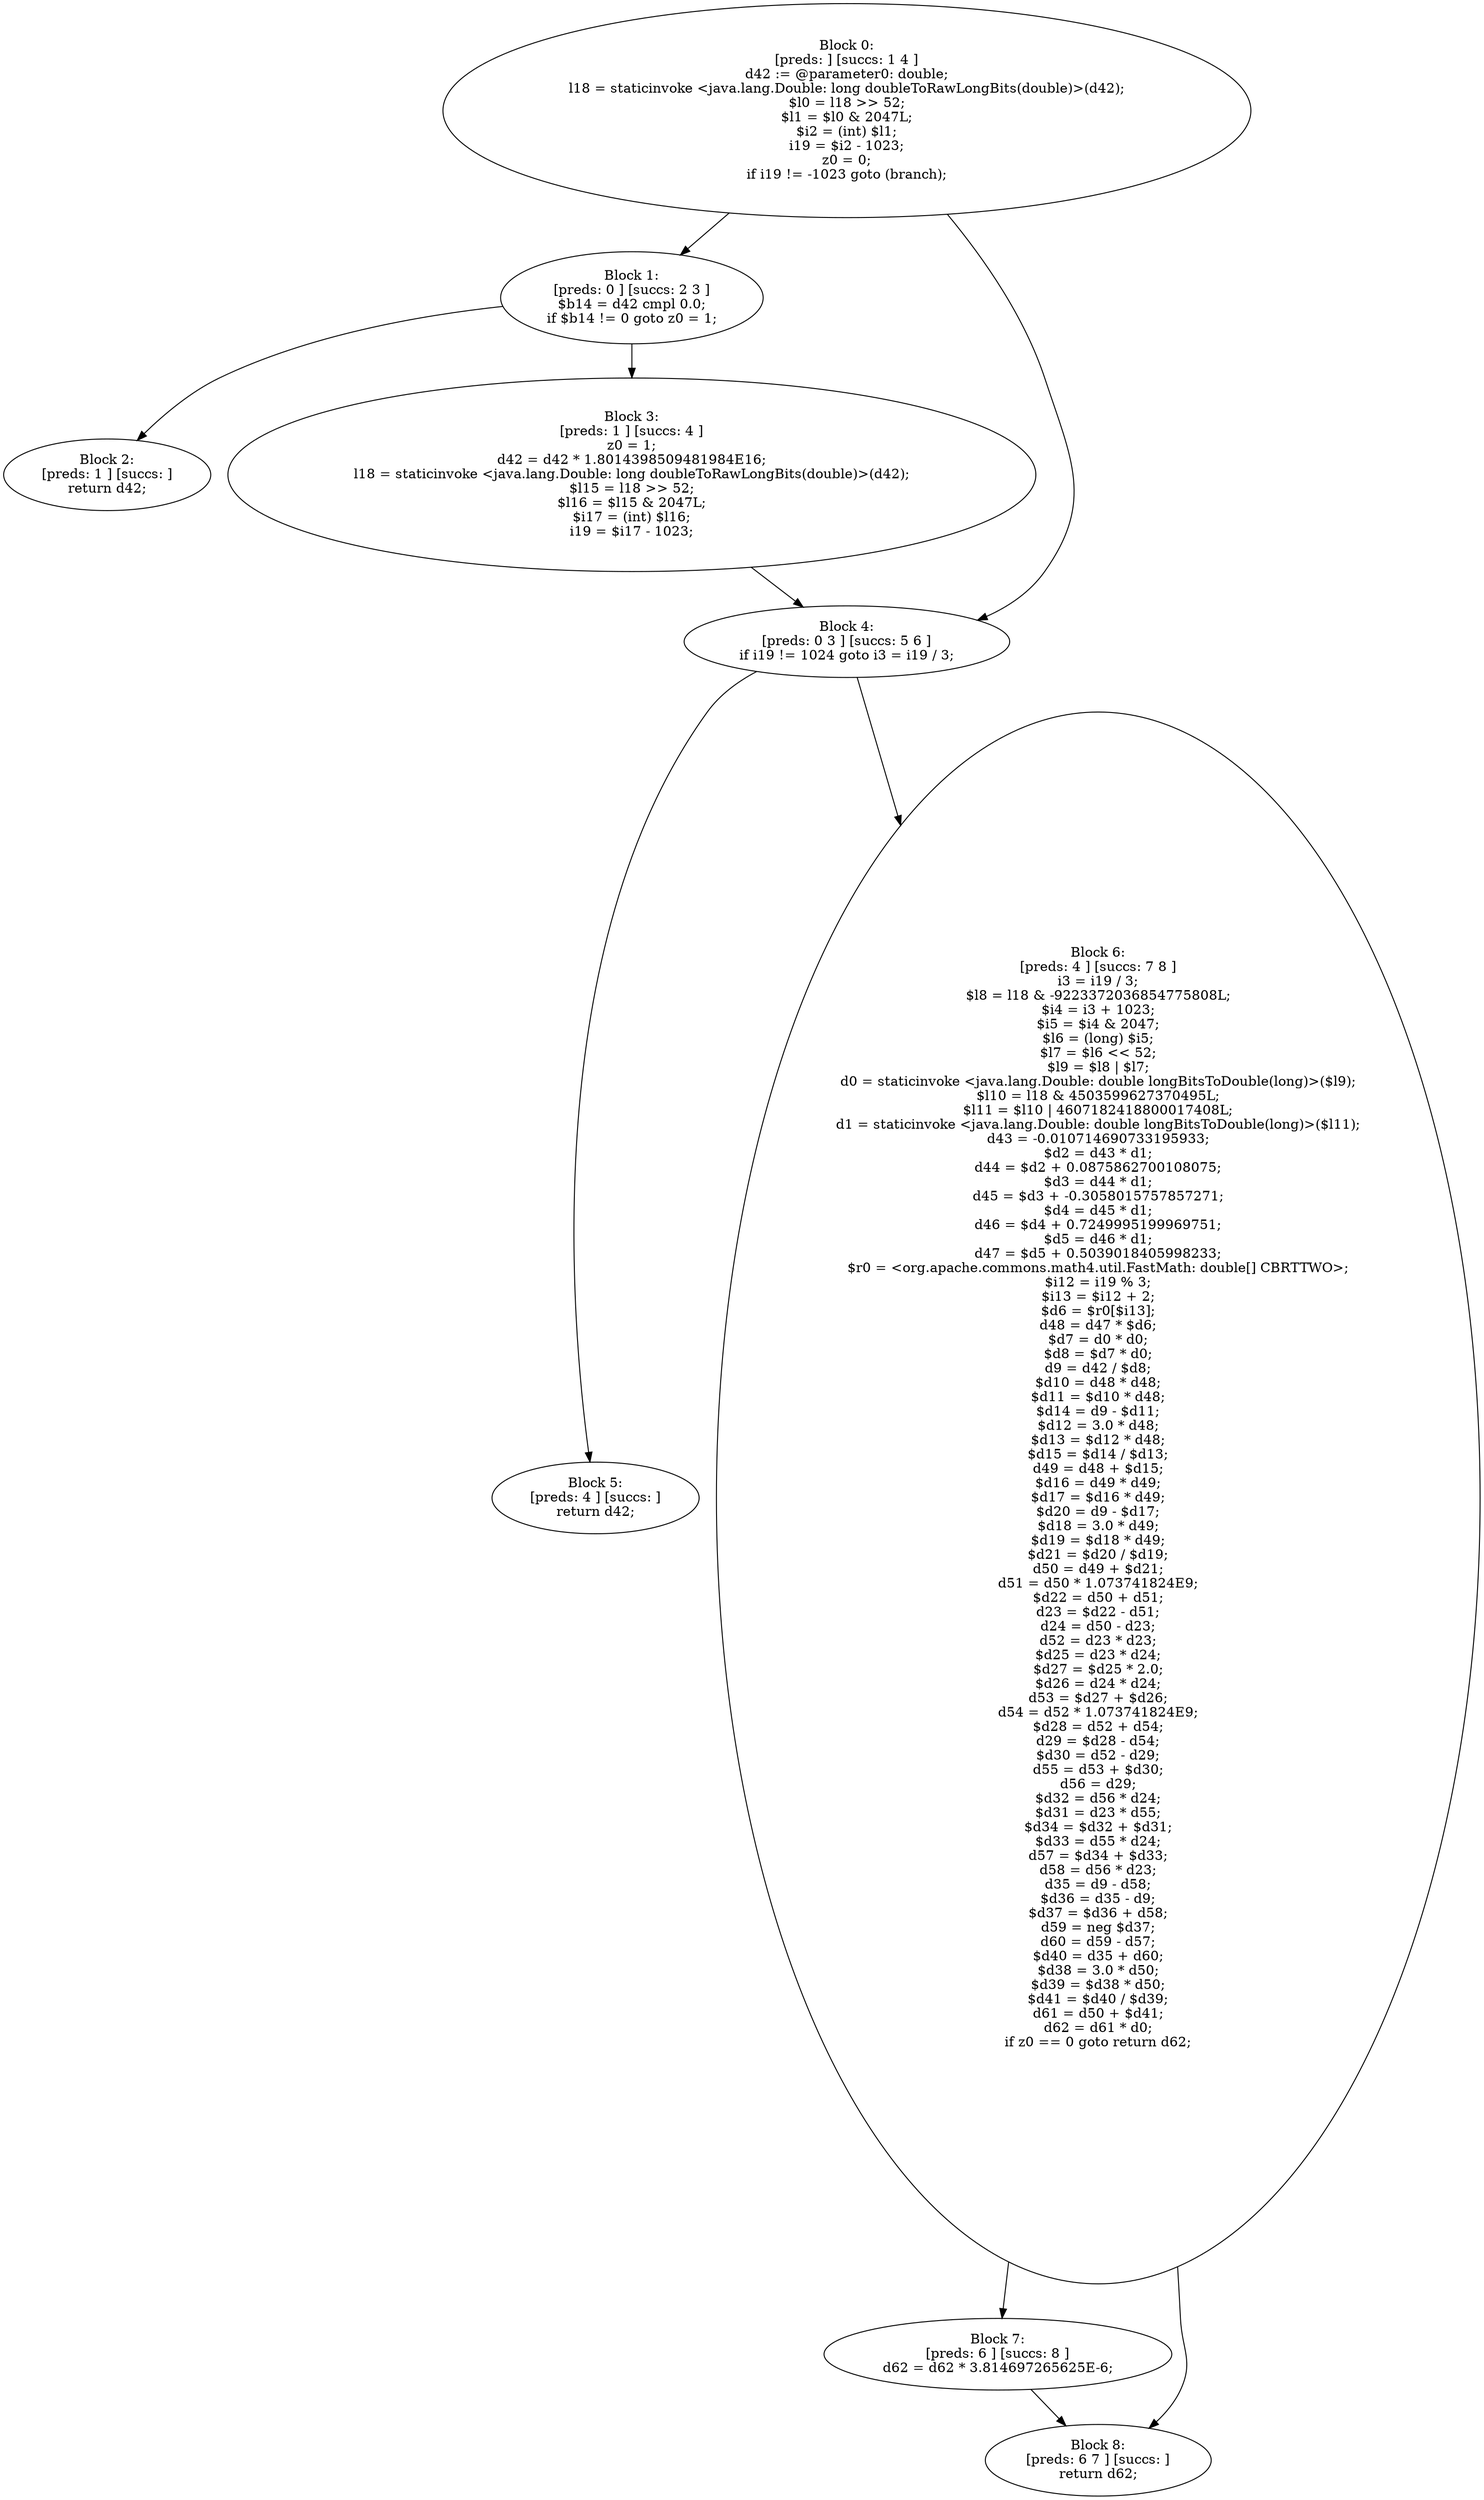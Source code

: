 digraph "unitGraph" {
    "Block 0:
[preds: ] [succs: 1 4 ]
d42 := @parameter0: double;
l18 = staticinvoke <java.lang.Double: long doubleToRawLongBits(double)>(d42);
$l0 = l18 >> 52;
$l1 = $l0 & 2047L;
$i2 = (int) $l1;
i19 = $i2 - 1023;
z0 = 0;
if i19 != -1023 goto (branch);
"
    "Block 1:
[preds: 0 ] [succs: 2 3 ]
$b14 = d42 cmpl 0.0;
if $b14 != 0 goto z0 = 1;
"
    "Block 2:
[preds: 1 ] [succs: ]
return d42;
"
    "Block 3:
[preds: 1 ] [succs: 4 ]
z0 = 1;
d42 = d42 * 1.8014398509481984E16;
l18 = staticinvoke <java.lang.Double: long doubleToRawLongBits(double)>(d42);
$l15 = l18 >> 52;
$l16 = $l15 & 2047L;
$i17 = (int) $l16;
i19 = $i17 - 1023;
"
    "Block 4:
[preds: 0 3 ] [succs: 5 6 ]
if i19 != 1024 goto i3 = i19 / 3;
"
    "Block 5:
[preds: 4 ] [succs: ]
return d42;
"
    "Block 6:
[preds: 4 ] [succs: 7 8 ]
i3 = i19 / 3;
$l8 = l18 & -9223372036854775808L;
$i4 = i3 + 1023;
$i5 = $i4 & 2047;
$l6 = (long) $i5;
$l7 = $l6 << 52;
$l9 = $l8 | $l7;
d0 = staticinvoke <java.lang.Double: double longBitsToDouble(long)>($l9);
$l10 = l18 & 4503599627370495L;
$l11 = $l10 | 4607182418800017408L;
d1 = staticinvoke <java.lang.Double: double longBitsToDouble(long)>($l11);
d43 = -0.010714690733195933;
$d2 = d43 * d1;
d44 = $d2 + 0.0875862700108075;
$d3 = d44 * d1;
d45 = $d3 + -0.3058015757857271;
$d4 = d45 * d1;
d46 = $d4 + 0.7249995199969751;
$d5 = d46 * d1;
d47 = $d5 + 0.5039018405998233;
$r0 = <org.apache.commons.math4.util.FastMath: double[] CBRTTWO>;
$i12 = i19 % 3;
$i13 = $i12 + 2;
$d6 = $r0[$i13];
d48 = d47 * $d6;
$d7 = d0 * d0;
$d8 = $d7 * d0;
d9 = d42 / $d8;
$d10 = d48 * d48;
$d11 = $d10 * d48;
$d14 = d9 - $d11;
$d12 = 3.0 * d48;
$d13 = $d12 * d48;
$d15 = $d14 / $d13;
d49 = d48 + $d15;
$d16 = d49 * d49;
$d17 = $d16 * d49;
$d20 = d9 - $d17;
$d18 = 3.0 * d49;
$d19 = $d18 * d49;
$d21 = $d20 / $d19;
d50 = d49 + $d21;
d51 = d50 * 1.073741824E9;
$d22 = d50 + d51;
d23 = $d22 - d51;
d24 = d50 - d23;
d52 = d23 * d23;
$d25 = d23 * d24;
$d27 = $d25 * 2.0;
$d26 = d24 * d24;
d53 = $d27 + $d26;
d54 = d52 * 1.073741824E9;
$d28 = d52 + d54;
d29 = $d28 - d54;
$d30 = d52 - d29;
d55 = d53 + $d30;
d56 = d29;
$d32 = d56 * d24;
$d31 = d23 * d55;
$d34 = $d32 + $d31;
$d33 = d55 * d24;
d57 = $d34 + $d33;
d58 = d56 * d23;
d35 = d9 - d58;
$d36 = d35 - d9;
$d37 = $d36 + d58;
d59 = neg $d37;
d60 = d59 - d57;
$d40 = d35 + d60;
$d38 = 3.0 * d50;
$d39 = $d38 * d50;
$d41 = $d40 / $d39;
d61 = d50 + $d41;
d62 = d61 * d0;
if z0 == 0 goto return d62;
"
    "Block 7:
[preds: 6 ] [succs: 8 ]
d62 = d62 * 3.814697265625E-6;
"
    "Block 8:
[preds: 6 7 ] [succs: ]
return d62;
"
    "Block 0:
[preds: ] [succs: 1 4 ]
d42 := @parameter0: double;
l18 = staticinvoke <java.lang.Double: long doubleToRawLongBits(double)>(d42);
$l0 = l18 >> 52;
$l1 = $l0 & 2047L;
$i2 = (int) $l1;
i19 = $i2 - 1023;
z0 = 0;
if i19 != -1023 goto (branch);
"->"Block 1:
[preds: 0 ] [succs: 2 3 ]
$b14 = d42 cmpl 0.0;
if $b14 != 0 goto z0 = 1;
";
    "Block 0:
[preds: ] [succs: 1 4 ]
d42 := @parameter0: double;
l18 = staticinvoke <java.lang.Double: long doubleToRawLongBits(double)>(d42);
$l0 = l18 >> 52;
$l1 = $l0 & 2047L;
$i2 = (int) $l1;
i19 = $i2 - 1023;
z0 = 0;
if i19 != -1023 goto (branch);
"->"Block 4:
[preds: 0 3 ] [succs: 5 6 ]
if i19 != 1024 goto i3 = i19 / 3;
";
    "Block 1:
[preds: 0 ] [succs: 2 3 ]
$b14 = d42 cmpl 0.0;
if $b14 != 0 goto z0 = 1;
"->"Block 2:
[preds: 1 ] [succs: ]
return d42;
";
    "Block 1:
[preds: 0 ] [succs: 2 3 ]
$b14 = d42 cmpl 0.0;
if $b14 != 0 goto z0 = 1;
"->"Block 3:
[preds: 1 ] [succs: 4 ]
z0 = 1;
d42 = d42 * 1.8014398509481984E16;
l18 = staticinvoke <java.lang.Double: long doubleToRawLongBits(double)>(d42);
$l15 = l18 >> 52;
$l16 = $l15 & 2047L;
$i17 = (int) $l16;
i19 = $i17 - 1023;
";
    "Block 3:
[preds: 1 ] [succs: 4 ]
z0 = 1;
d42 = d42 * 1.8014398509481984E16;
l18 = staticinvoke <java.lang.Double: long doubleToRawLongBits(double)>(d42);
$l15 = l18 >> 52;
$l16 = $l15 & 2047L;
$i17 = (int) $l16;
i19 = $i17 - 1023;
"->"Block 4:
[preds: 0 3 ] [succs: 5 6 ]
if i19 != 1024 goto i3 = i19 / 3;
";
    "Block 4:
[preds: 0 3 ] [succs: 5 6 ]
if i19 != 1024 goto i3 = i19 / 3;
"->"Block 5:
[preds: 4 ] [succs: ]
return d42;
";
    "Block 4:
[preds: 0 3 ] [succs: 5 6 ]
if i19 != 1024 goto i3 = i19 / 3;
"->"Block 6:
[preds: 4 ] [succs: 7 8 ]
i3 = i19 / 3;
$l8 = l18 & -9223372036854775808L;
$i4 = i3 + 1023;
$i5 = $i4 & 2047;
$l6 = (long) $i5;
$l7 = $l6 << 52;
$l9 = $l8 | $l7;
d0 = staticinvoke <java.lang.Double: double longBitsToDouble(long)>($l9);
$l10 = l18 & 4503599627370495L;
$l11 = $l10 | 4607182418800017408L;
d1 = staticinvoke <java.lang.Double: double longBitsToDouble(long)>($l11);
d43 = -0.010714690733195933;
$d2 = d43 * d1;
d44 = $d2 + 0.0875862700108075;
$d3 = d44 * d1;
d45 = $d3 + -0.3058015757857271;
$d4 = d45 * d1;
d46 = $d4 + 0.7249995199969751;
$d5 = d46 * d1;
d47 = $d5 + 0.5039018405998233;
$r0 = <org.apache.commons.math4.util.FastMath: double[] CBRTTWO>;
$i12 = i19 % 3;
$i13 = $i12 + 2;
$d6 = $r0[$i13];
d48 = d47 * $d6;
$d7 = d0 * d0;
$d8 = $d7 * d0;
d9 = d42 / $d8;
$d10 = d48 * d48;
$d11 = $d10 * d48;
$d14 = d9 - $d11;
$d12 = 3.0 * d48;
$d13 = $d12 * d48;
$d15 = $d14 / $d13;
d49 = d48 + $d15;
$d16 = d49 * d49;
$d17 = $d16 * d49;
$d20 = d9 - $d17;
$d18 = 3.0 * d49;
$d19 = $d18 * d49;
$d21 = $d20 / $d19;
d50 = d49 + $d21;
d51 = d50 * 1.073741824E9;
$d22 = d50 + d51;
d23 = $d22 - d51;
d24 = d50 - d23;
d52 = d23 * d23;
$d25 = d23 * d24;
$d27 = $d25 * 2.0;
$d26 = d24 * d24;
d53 = $d27 + $d26;
d54 = d52 * 1.073741824E9;
$d28 = d52 + d54;
d29 = $d28 - d54;
$d30 = d52 - d29;
d55 = d53 + $d30;
d56 = d29;
$d32 = d56 * d24;
$d31 = d23 * d55;
$d34 = $d32 + $d31;
$d33 = d55 * d24;
d57 = $d34 + $d33;
d58 = d56 * d23;
d35 = d9 - d58;
$d36 = d35 - d9;
$d37 = $d36 + d58;
d59 = neg $d37;
d60 = d59 - d57;
$d40 = d35 + d60;
$d38 = 3.0 * d50;
$d39 = $d38 * d50;
$d41 = $d40 / $d39;
d61 = d50 + $d41;
d62 = d61 * d0;
if z0 == 0 goto return d62;
";
    "Block 6:
[preds: 4 ] [succs: 7 8 ]
i3 = i19 / 3;
$l8 = l18 & -9223372036854775808L;
$i4 = i3 + 1023;
$i5 = $i4 & 2047;
$l6 = (long) $i5;
$l7 = $l6 << 52;
$l9 = $l8 | $l7;
d0 = staticinvoke <java.lang.Double: double longBitsToDouble(long)>($l9);
$l10 = l18 & 4503599627370495L;
$l11 = $l10 | 4607182418800017408L;
d1 = staticinvoke <java.lang.Double: double longBitsToDouble(long)>($l11);
d43 = -0.010714690733195933;
$d2 = d43 * d1;
d44 = $d2 + 0.0875862700108075;
$d3 = d44 * d1;
d45 = $d3 + -0.3058015757857271;
$d4 = d45 * d1;
d46 = $d4 + 0.7249995199969751;
$d5 = d46 * d1;
d47 = $d5 + 0.5039018405998233;
$r0 = <org.apache.commons.math4.util.FastMath: double[] CBRTTWO>;
$i12 = i19 % 3;
$i13 = $i12 + 2;
$d6 = $r0[$i13];
d48 = d47 * $d6;
$d7 = d0 * d0;
$d8 = $d7 * d0;
d9 = d42 / $d8;
$d10 = d48 * d48;
$d11 = $d10 * d48;
$d14 = d9 - $d11;
$d12 = 3.0 * d48;
$d13 = $d12 * d48;
$d15 = $d14 / $d13;
d49 = d48 + $d15;
$d16 = d49 * d49;
$d17 = $d16 * d49;
$d20 = d9 - $d17;
$d18 = 3.0 * d49;
$d19 = $d18 * d49;
$d21 = $d20 / $d19;
d50 = d49 + $d21;
d51 = d50 * 1.073741824E9;
$d22 = d50 + d51;
d23 = $d22 - d51;
d24 = d50 - d23;
d52 = d23 * d23;
$d25 = d23 * d24;
$d27 = $d25 * 2.0;
$d26 = d24 * d24;
d53 = $d27 + $d26;
d54 = d52 * 1.073741824E9;
$d28 = d52 + d54;
d29 = $d28 - d54;
$d30 = d52 - d29;
d55 = d53 + $d30;
d56 = d29;
$d32 = d56 * d24;
$d31 = d23 * d55;
$d34 = $d32 + $d31;
$d33 = d55 * d24;
d57 = $d34 + $d33;
d58 = d56 * d23;
d35 = d9 - d58;
$d36 = d35 - d9;
$d37 = $d36 + d58;
d59 = neg $d37;
d60 = d59 - d57;
$d40 = d35 + d60;
$d38 = 3.0 * d50;
$d39 = $d38 * d50;
$d41 = $d40 / $d39;
d61 = d50 + $d41;
d62 = d61 * d0;
if z0 == 0 goto return d62;
"->"Block 7:
[preds: 6 ] [succs: 8 ]
d62 = d62 * 3.814697265625E-6;
";
    "Block 6:
[preds: 4 ] [succs: 7 8 ]
i3 = i19 / 3;
$l8 = l18 & -9223372036854775808L;
$i4 = i3 + 1023;
$i5 = $i4 & 2047;
$l6 = (long) $i5;
$l7 = $l6 << 52;
$l9 = $l8 | $l7;
d0 = staticinvoke <java.lang.Double: double longBitsToDouble(long)>($l9);
$l10 = l18 & 4503599627370495L;
$l11 = $l10 | 4607182418800017408L;
d1 = staticinvoke <java.lang.Double: double longBitsToDouble(long)>($l11);
d43 = -0.010714690733195933;
$d2 = d43 * d1;
d44 = $d2 + 0.0875862700108075;
$d3 = d44 * d1;
d45 = $d3 + -0.3058015757857271;
$d4 = d45 * d1;
d46 = $d4 + 0.7249995199969751;
$d5 = d46 * d1;
d47 = $d5 + 0.5039018405998233;
$r0 = <org.apache.commons.math4.util.FastMath: double[] CBRTTWO>;
$i12 = i19 % 3;
$i13 = $i12 + 2;
$d6 = $r0[$i13];
d48 = d47 * $d6;
$d7 = d0 * d0;
$d8 = $d7 * d0;
d9 = d42 / $d8;
$d10 = d48 * d48;
$d11 = $d10 * d48;
$d14 = d9 - $d11;
$d12 = 3.0 * d48;
$d13 = $d12 * d48;
$d15 = $d14 / $d13;
d49 = d48 + $d15;
$d16 = d49 * d49;
$d17 = $d16 * d49;
$d20 = d9 - $d17;
$d18 = 3.0 * d49;
$d19 = $d18 * d49;
$d21 = $d20 / $d19;
d50 = d49 + $d21;
d51 = d50 * 1.073741824E9;
$d22 = d50 + d51;
d23 = $d22 - d51;
d24 = d50 - d23;
d52 = d23 * d23;
$d25 = d23 * d24;
$d27 = $d25 * 2.0;
$d26 = d24 * d24;
d53 = $d27 + $d26;
d54 = d52 * 1.073741824E9;
$d28 = d52 + d54;
d29 = $d28 - d54;
$d30 = d52 - d29;
d55 = d53 + $d30;
d56 = d29;
$d32 = d56 * d24;
$d31 = d23 * d55;
$d34 = $d32 + $d31;
$d33 = d55 * d24;
d57 = $d34 + $d33;
d58 = d56 * d23;
d35 = d9 - d58;
$d36 = d35 - d9;
$d37 = $d36 + d58;
d59 = neg $d37;
d60 = d59 - d57;
$d40 = d35 + d60;
$d38 = 3.0 * d50;
$d39 = $d38 * d50;
$d41 = $d40 / $d39;
d61 = d50 + $d41;
d62 = d61 * d0;
if z0 == 0 goto return d62;
"->"Block 8:
[preds: 6 7 ] [succs: ]
return d62;
";
    "Block 7:
[preds: 6 ] [succs: 8 ]
d62 = d62 * 3.814697265625E-6;
"->"Block 8:
[preds: 6 7 ] [succs: ]
return d62;
";
}

